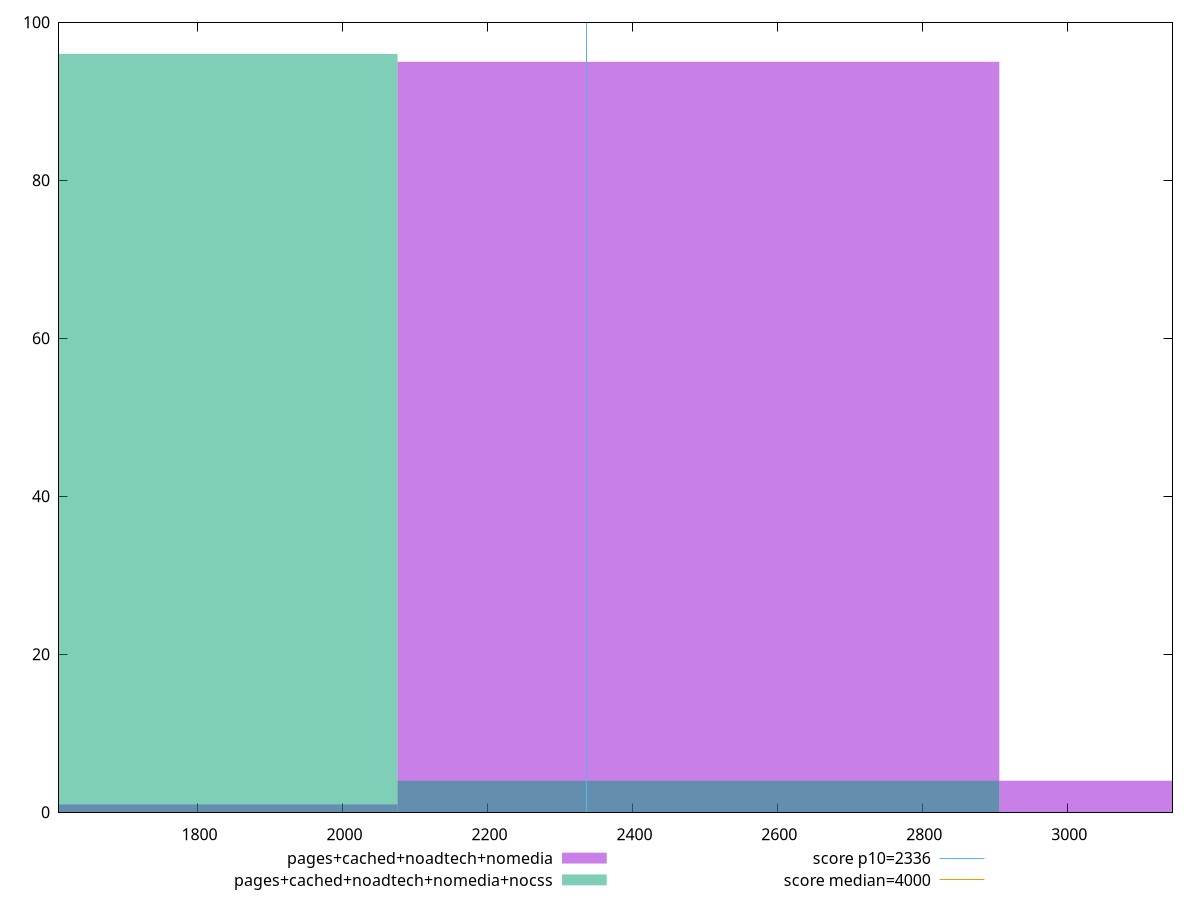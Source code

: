 reset

$pagesCachedNoadtechNomedia <<EOF
3321.4693946009597 4
2491.10204595072 95
1660.7346973004799 1
EOF

$pagesCachedNoadtechNomediaNocss <<EOF
2491.10204595072 4
1660.7346973004799 96
EOF

set key outside below
set boxwidth 830.3673486502399
set xrange [1608.796:3145.2049999999995]
set yrange [0:100]
set trange [0:100]
set style fill transparent solid 0.5 noborder

set parametric
set terminal svg size 640, 500 enhanced background rgb 'white'
set output "report_00013_2021-02-09T12-04-24.940Z/first-contentful-paint/comparison/histogram/3_vs_4.svg"

plot $pagesCachedNoadtechNomedia title "pages+cached+noadtech+nomedia" with boxes, \
     $pagesCachedNoadtechNomediaNocss title "pages+cached+noadtech+nomedia+nocss" with boxes, \
     2336,t title "score p10=2336", \
     4000,t title "score median=4000"

reset
